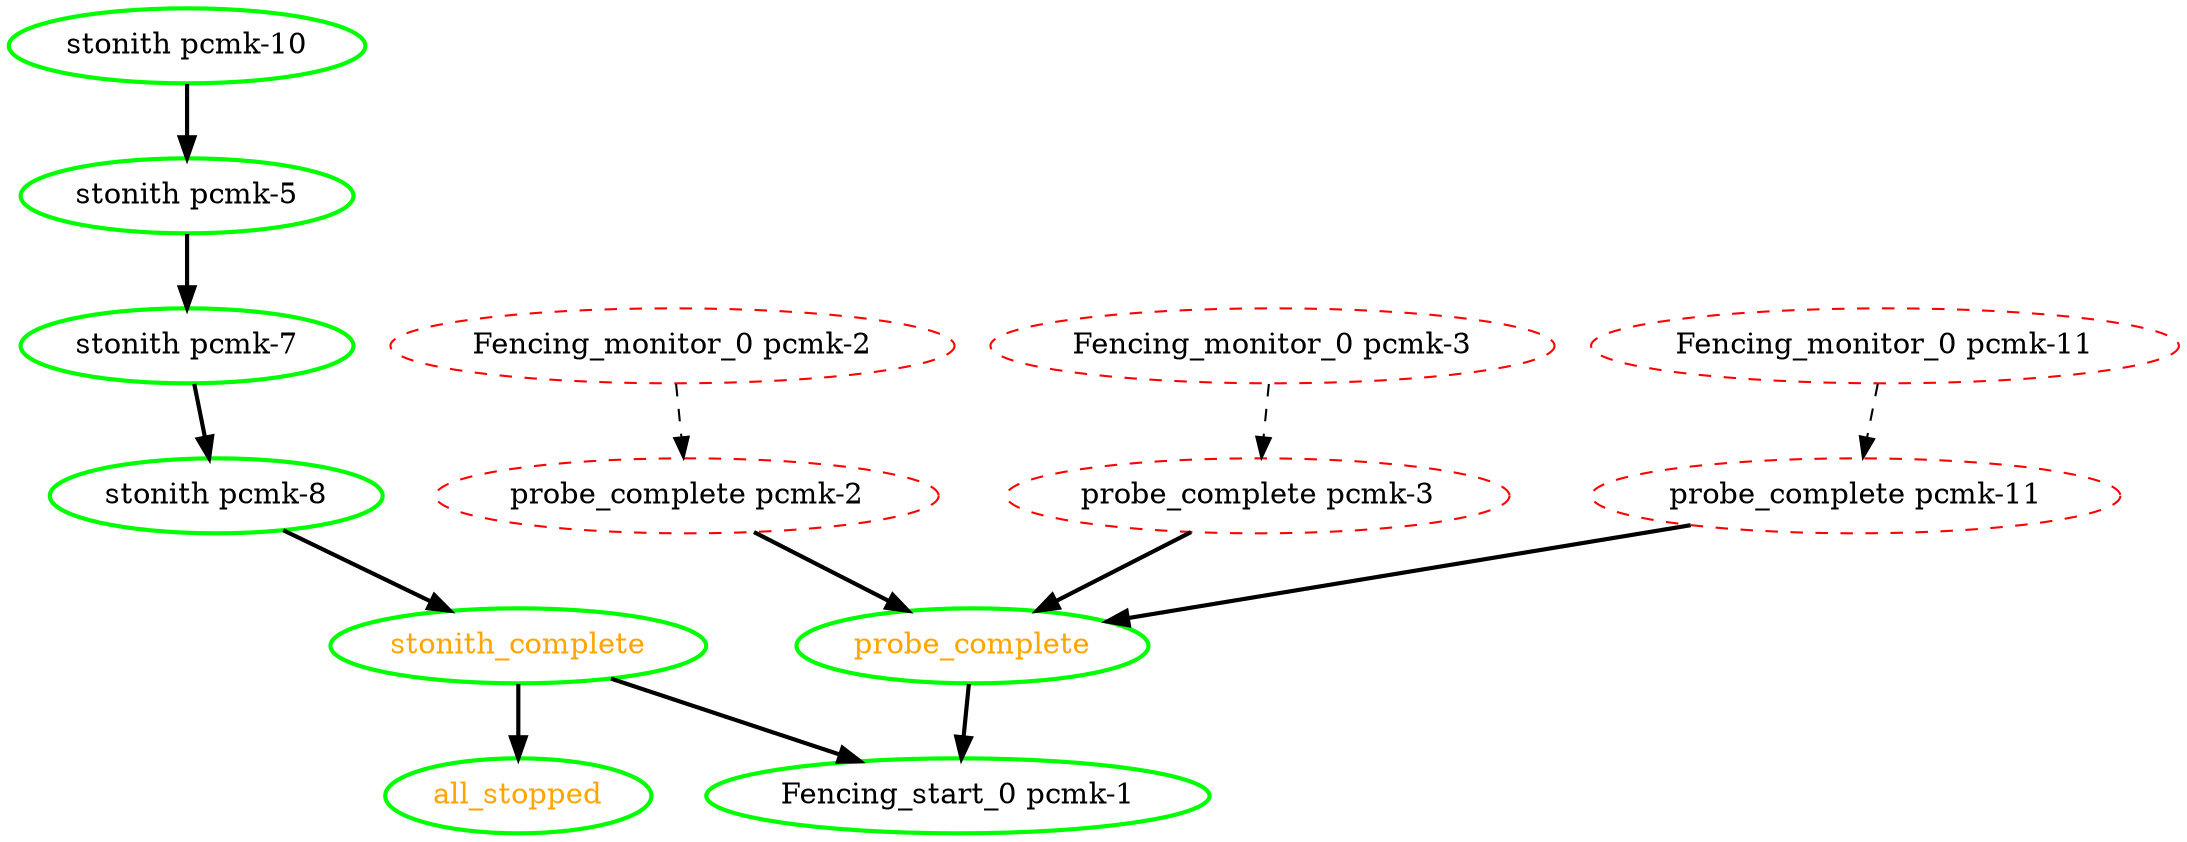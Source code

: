 digraph "g" {
"Fencing_monitor_0 pcmk-11" -> "probe_complete pcmk-11" [ style = dashed]
"Fencing_monitor_0 pcmk-11" [ style=dashed color="red" fontcolor="black"]
"Fencing_monitor_0 pcmk-2" -> "probe_complete pcmk-2" [ style = dashed]
"Fencing_monitor_0 pcmk-2" [ style=dashed color="red" fontcolor="black"]
"Fencing_monitor_0 pcmk-3" -> "probe_complete pcmk-3" [ style = dashed]
"Fencing_monitor_0 pcmk-3" [ style=dashed color="red" fontcolor="black"]
"Fencing_start_0 pcmk-1" [ style=bold color="green" fontcolor="black"]
"all_stopped" [ style=bold color="green" fontcolor="orange"]
"probe_complete pcmk-11" -> "probe_complete" [ style = bold]
"probe_complete pcmk-11" [ style=dashed color="red" fontcolor="black"]
"probe_complete pcmk-2" -> "probe_complete" [ style = bold]
"probe_complete pcmk-2" [ style=dashed color="red" fontcolor="black"]
"probe_complete pcmk-3" -> "probe_complete" [ style = bold]
"probe_complete pcmk-3" [ style=dashed color="red" fontcolor="black"]
"probe_complete" -> "Fencing_start_0 pcmk-1" [ style = bold]
"probe_complete" [ style=bold color="green" fontcolor="orange"]
"stonith pcmk-10" -> "stonith pcmk-5" [ style = bold]
"stonith pcmk-10" [ style=bold color="green" fontcolor="black"]
"stonith pcmk-5" -> "stonith pcmk-7" [ style = bold]
"stonith pcmk-5" [ style=bold color="green" fontcolor="black"]
"stonith pcmk-7" -> "stonith pcmk-8" [ style = bold]
"stonith pcmk-7" [ style=bold color="green" fontcolor="black"]
"stonith pcmk-8" -> "stonith_complete" [ style = bold]
"stonith pcmk-8" [ style=bold color="green" fontcolor="black"]
"stonith_complete" -> "Fencing_start_0 pcmk-1" [ style = bold]
"stonith_complete" -> "all_stopped" [ style = bold]
"stonith_complete" [ style=bold color="green" fontcolor="orange"]
}
